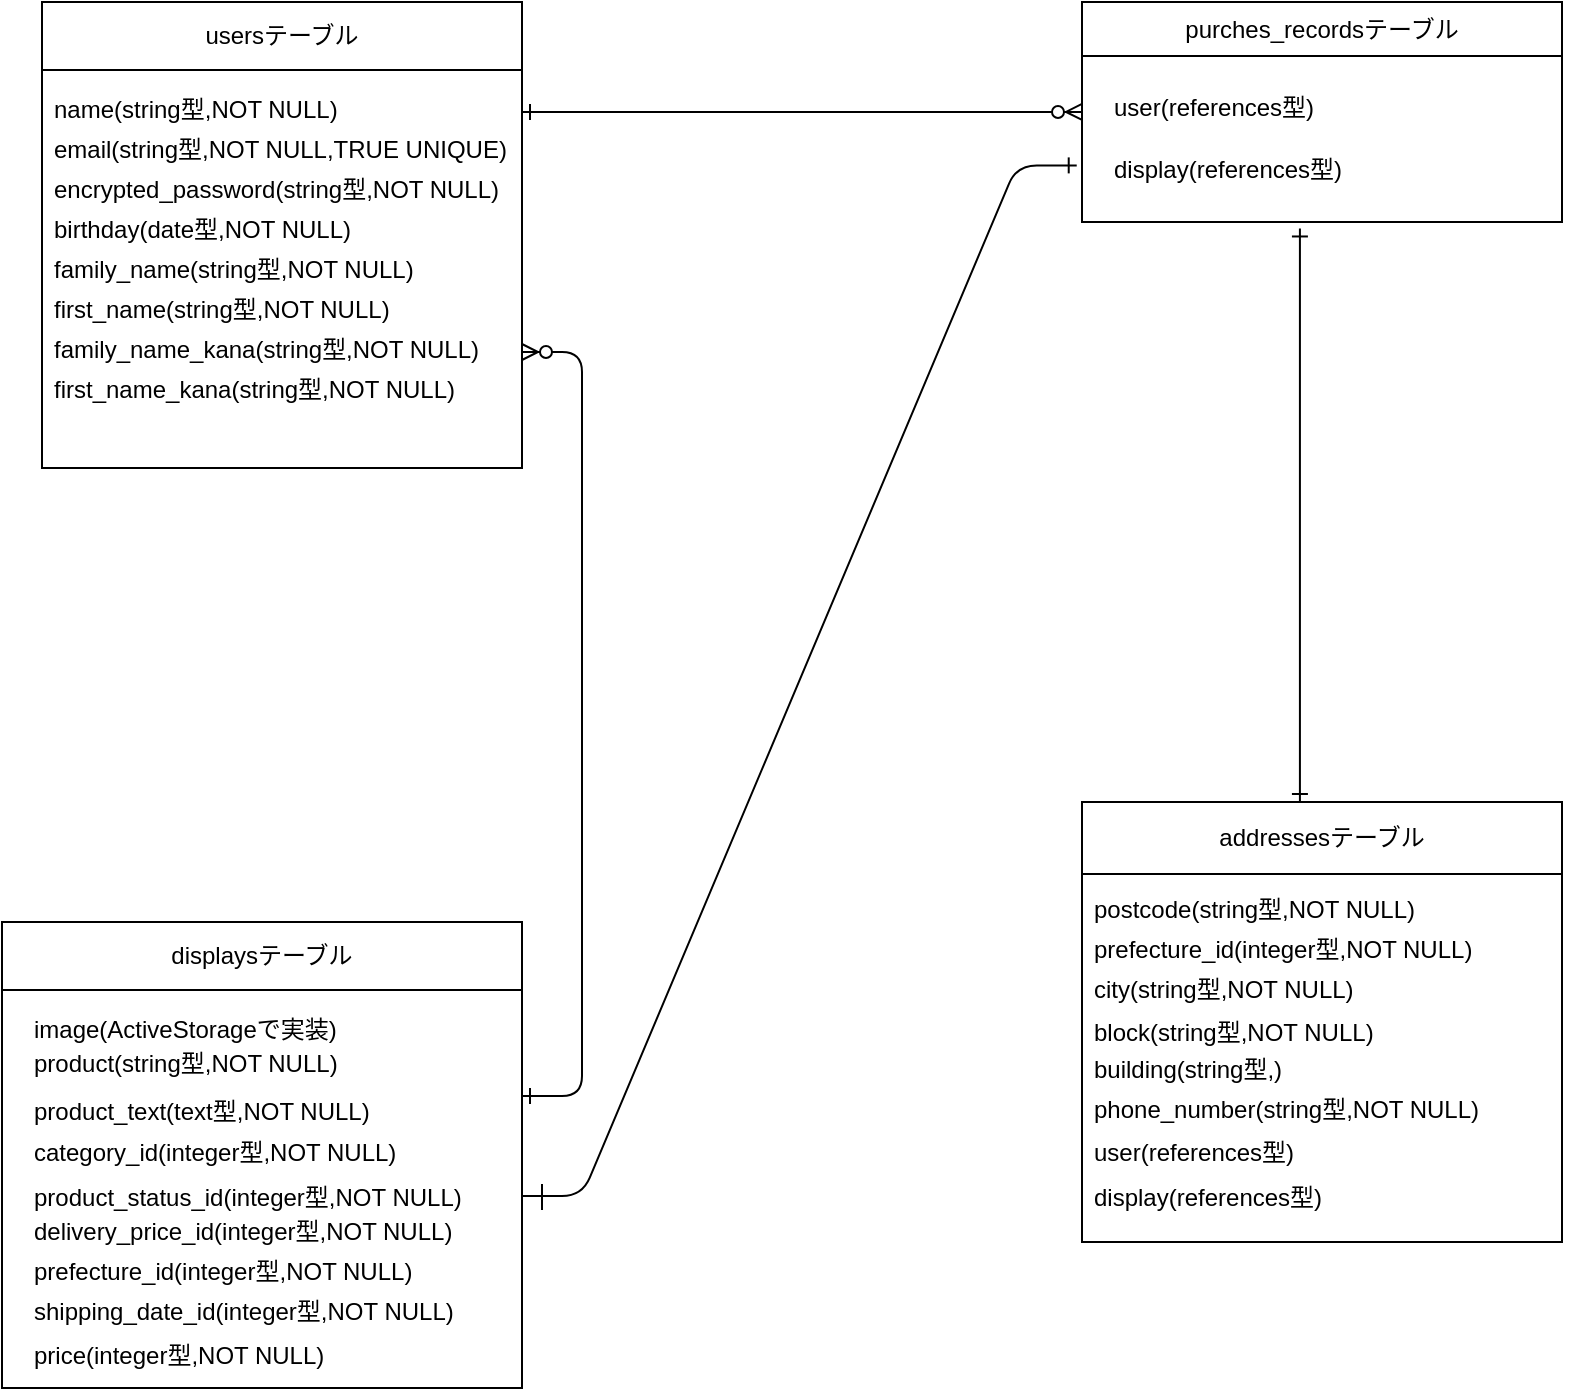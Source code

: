 <mxfile>
    <diagram id="LwxWFOFLncpfgtci33PT" name="ページ1">
        <mxGraphModel dx="184" dy="1633" grid="1" gridSize="10" guides="1" tooltips="1" connect="1" arrows="1" fold="1" page="1" pageScale="1" pageWidth="827" pageHeight="1169" math="0" shadow="0">
            <root>
                <mxCell id="0"/>
                <mxCell id="1" parent="0"/>
                <mxCell id="24" value="" style="shape=table;html=1;whiteSpace=wrap;startSize=0;container=1;collapsible=0;childLayout=tableLayout;" parent="1" vertex="1">
                    <mxGeometry x="40" y="-1100" width="240" height="233" as="geometry"/>
                </mxCell>
                <mxCell id="25" value="" style="shape=partialRectangle;html=1;whiteSpace=wrap;collapsible=0;dropTarget=0;pointerEvents=0;fillColor=none;top=0;left=0;bottom=0;right=0;points=[[0,0.5],[1,0.5]];portConstraint=eastwest;" parent="24" vertex="1">
                    <mxGeometry width="240" height="34" as="geometry"/>
                </mxCell>
                <mxCell id="26" value="usersテーブル" style="shape=partialRectangle;html=1;whiteSpace=wrap;connectable=0;overflow=hidden;fillColor=none;top=0;left=0;bottom=0;right=0;" parent="25" vertex="1">
                    <mxGeometry width="240" height="34" as="geometry"/>
                </mxCell>
                <mxCell id="27" value="" style="shape=partialRectangle;html=1;whiteSpace=wrap;collapsible=0;dropTarget=0;pointerEvents=0;fillColor=none;top=0;left=0;bottom=0;right=0;points=[[0,0.5],[1,0.5]];portConstraint=eastwest;" parent="24" vertex="1">
                    <mxGeometry y="34" width="240" height="199" as="geometry"/>
                </mxCell>
                <mxCell id="28" value="" style="shape=partialRectangle;html=1;whiteSpace=wrap;connectable=0;overflow=hidden;fillColor=none;top=0;left=0;bottom=0;right=0;" parent="27" vertex="1">
                    <mxGeometry width="240" height="199" as="geometry"/>
                </mxCell>
                <mxCell id="3" value="name(string型,NOT NULL)" style="text;strokeColor=none;fillColor=none;spacingLeft=4;spacingRight=4;overflow=hidden;rotatable=0;points=[[0,0.5],[1,0.5]];portConstraint=eastwest;fontSize=12;" parent="1" vertex="1">
                    <mxGeometry x="40" y="-1060" width="240" height="30" as="geometry"/>
                </mxCell>
                <mxCell id="4" value="encrypted_password(string型,NOT NULL)" style="text;strokeColor=none;fillColor=none;spacingLeft=4;spacingRight=4;overflow=hidden;rotatable=0;points=[[0,0.5],[1,0.5]];portConstraint=eastwest;fontSize=12;" parent="1" vertex="1">
                    <mxGeometry x="40" y="-1020" width="240" height="30" as="geometry"/>
                </mxCell>
                <mxCell id="5" value="email(string型,NOT NULL,TRUE UNIQUE)" style="text;strokeColor=none;fillColor=none;spacingLeft=4;spacingRight=4;overflow=hidden;rotatable=0;points=[[0,0.5],[1,0.5]];portConstraint=eastwest;fontSize=12;" parent="1" vertex="1">
                    <mxGeometry x="40" y="-1040" width="240" height="30" as="geometry"/>
                </mxCell>
                <mxCell id="29" value="birthday(date型,NOT NULL)" style="text;strokeColor=none;fillColor=none;spacingLeft=4;spacingRight=4;overflow=hidden;rotatable=0;points=[[0,0.5],[1,0.5]];portConstraint=eastwest;fontSize=12;" parent="1" vertex="1">
                    <mxGeometry x="40" y="-1000" width="240" height="30" as="geometry"/>
                </mxCell>
                <mxCell id="30" value="family_name(string型,NOT NULL)" style="text;strokeColor=none;fillColor=none;spacingLeft=4;spacingRight=4;overflow=hidden;rotatable=0;points=[[0,0.5],[1,0.5]];portConstraint=eastwest;fontSize=12;" parent="1" vertex="1">
                    <mxGeometry x="40" y="-980" width="240" height="30" as="geometry"/>
                </mxCell>
                <mxCell id="31" value="first_name(string型,NOT NULL)" style="text;strokeColor=none;fillColor=none;spacingLeft=4;spacingRight=4;overflow=hidden;rotatable=0;points=[[0,0.5],[1,0.5]];portConstraint=eastwest;fontSize=12;" parent="1" vertex="1">
                    <mxGeometry x="40" y="-960" width="240" height="30" as="geometry"/>
                </mxCell>
                <mxCell id="32" value="family_name_kana(string型,NOT NULL)" style="text;strokeColor=none;fillColor=none;spacingLeft=4;spacingRight=4;overflow=hidden;rotatable=0;points=[[0,0.5],[1,0.5]];portConstraint=eastwest;fontSize=12;" parent="1" vertex="1">
                    <mxGeometry x="40" y="-940" width="240" height="30" as="geometry"/>
                </mxCell>
                <mxCell id="33" value="first_name_kana(string型,NOT NULL)" style="text;strokeColor=none;fillColor=none;spacingLeft=4;spacingRight=4;overflow=hidden;rotatable=0;points=[[0,0.5],[1,0.5]];portConstraint=eastwest;fontSize=12;" parent="1" vertex="1">
                    <mxGeometry x="40" y="-920" width="240" height="30" as="geometry"/>
                </mxCell>
                <mxCell id="34" value="" style="shape=table;html=1;whiteSpace=wrap;startSize=0;container=1;collapsible=0;childLayout=tableLayout;" parent="1" vertex="1">
                    <mxGeometry x="560" y="-1100" width="240" height="110" as="geometry"/>
                </mxCell>
                <mxCell id="35" value="" style="shape=partialRectangle;html=1;whiteSpace=wrap;collapsible=0;dropTarget=0;pointerEvents=0;fillColor=none;top=0;left=0;bottom=0;right=0;points=[[0,0.5],[1,0.5]];portConstraint=eastwest;" parent="34" vertex="1">
                    <mxGeometry width="240" height="27" as="geometry"/>
                </mxCell>
                <mxCell id="36" value="purches_recordsテーブル" style="shape=partialRectangle;html=1;whiteSpace=wrap;connectable=0;overflow=hidden;fillColor=none;top=0;left=0;bottom=0;right=0;" parent="35" vertex="1">
                    <mxGeometry width="240" height="27" as="geometry"/>
                </mxCell>
                <mxCell id="37" value="" style="shape=partialRectangle;html=1;whiteSpace=wrap;collapsible=0;dropTarget=0;pointerEvents=0;fillColor=none;top=0;left=0;bottom=0;right=0;points=[[0,0.5],[1,0.5]];portConstraint=eastwest;" parent="34" vertex="1">
                    <mxGeometry y="27" width="240" height="83" as="geometry"/>
                </mxCell>
                <mxCell id="38" value="" style="shape=partialRectangle;html=1;whiteSpace=wrap;connectable=0;overflow=hidden;fillColor=none;top=0;left=0;bottom=0;right=0;" parent="37" vertex="1">
                    <mxGeometry width="240" height="83" as="geometry"/>
                </mxCell>
                <mxCell id="39" value="user(references型)" style="text;strokeColor=none;fillColor=none;spacingLeft=4;spacingRight=4;overflow=hidden;rotatable=0;points=[[0,0.5],[1,0.5]];portConstraint=eastwest;fontSize=12;" parent="1" vertex="1">
                    <mxGeometry x="570" y="-1061" width="240" height="30" as="geometry"/>
                </mxCell>
                <mxCell id="41" value="display(references型)" style="text;strokeColor=none;fillColor=none;spacingLeft=4;spacingRight=4;overflow=hidden;rotatable=0;points=[[0,0.5],[1,0.5]];portConstraint=eastwest;fontSize=12;" parent="1" vertex="1">
                    <mxGeometry x="570" y="-1030" width="240" height="30" as="geometry"/>
                </mxCell>
                <mxCell id="47" value="" style="shape=table;html=1;whiteSpace=wrap;startSize=0;container=1;collapsible=0;childLayout=tableLayout;" parent="1" vertex="1">
                    <mxGeometry x="20" y="-640" width="260" height="233" as="geometry"/>
                </mxCell>
                <mxCell id="48" value="" style="shape=partialRectangle;html=1;whiteSpace=wrap;collapsible=0;dropTarget=0;pointerEvents=0;fillColor=none;top=0;left=0;bottom=0;right=0;points=[[0,0.5],[1,0.5]];portConstraint=eastwest;" parent="47" vertex="1">
                    <mxGeometry width="260" height="34" as="geometry"/>
                </mxCell>
                <mxCell id="49" value="displaysテーブル" style="shape=partialRectangle;html=1;whiteSpace=wrap;connectable=0;overflow=hidden;fillColor=none;top=0;left=0;bottom=0;right=0;" parent="48" vertex="1">
                    <mxGeometry width="260" height="34" as="geometry"/>
                </mxCell>
                <mxCell id="50" value="" style="shape=partialRectangle;html=1;whiteSpace=wrap;collapsible=0;dropTarget=0;pointerEvents=0;fillColor=none;top=0;left=0;bottom=0;right=0;points=[[0,0.5],[1,0.5]];portConstraint=eastwest;" parent="47" vertex="1">
                    <mxGeometry y="34" width="260" height="199" as="geometry"/>
                </mxCell>
                <mxCell id="51" value="" style="shape=partialRectangle;html=1;whiteSpace=wrap;connectable=0;overflow=hidden;fillColor=none;top=0;left=0;bottom=0;right=0;" parent="50" vertex="1">
                    <mxGeometry width="260" height="199" as="geometry"/>
                </mxCell>
                <mxCell id="52" value="image(ActiveStorageで実装)" style="text;strokeColor=none;fillColor=none;spacingLeft=4;spacingRight=4;overflow=hidden;rotatable=0;points=[[0,0.5],[1,0.5]];portConstraint=eastwest;fontSize=12;" parent="1" vertex="1">
                    <mxGeometry x="30" y="-600" width="240" height="30" as="geometry"/>
                </mxCell>
                <mxCell id="53" value="product_text(text型,NOT NULL)" style="text;strokeColor=none;fillColor=none;spacingLeft=4;spacingRight=4;overflow=hidden;rotatable=0;points=[[0,0.5],[1,0.5]];portConstraint=eastwest;fontSize=12;" parent="1" vertex="1">
                    <mxGeometry x="30" y="-559" width="240" height="30" as="geometry"/>
                </mxCell>
                <mxCell id="54" value="product(string型,NOT NULL)" style="text;strokeColor=none;fillColor=none;spacingLeft=4;spacingRight=4;overflow=hidden;rotatable=0;points=[[0,0.5],[1,0.5]];portConstraint=eastwest;fontSize=12;" parent="1" vertex="1">
                    <mxGeometry x="30" y="-583" width="240" height="30" as="geometry"/>
                </mxCell>
                <mxCell id="55" value="category_id(integer型,NOT NULL)" style="text;strokeColor=none;fillColor=none;spacingLeft=4;spacingRight=4;overflow=hidden;rotatable=0;points=[[0,0.5],[1,0.5]];portConstraint=eastwest;fontSize=12;" parent="1" vertex="1">
                    <mxGeometry x="30" y="-538.5" width="240" height="30" as="geometry"/>
                </mxCell>
                <mxCell id="56" value="delivery_price_id(integer型,NOT NULL)" style="text;strokeColor=none;fillColor=none;spacingLeft=4;spacingRight=4;overflow=hidden;rotatable=0;points=[[0,0.5],[1,0.5]];portConstraint=eastwest;fontSize=12;" parent="1" vertex="1">
                    <mxGeometry x="30" y="-499" width="240" height="30" as="geometry"/>
                </mxCell>
                <mxCell id="57" value="product_status_id(integer型,NOT NULL)" style="text;strokeColor=none;fillColor=none;spacingLeft=4;spacingRight=4;overflow=hidden;rotatable=0;points=[[0,0.5],[1,0.5]];portConstraint=eastwest;fontSize=12;" parent="1" vertex="1">
                    <mxGeometry x="30" y="-516" width="250" height="26" as="geometry"/>
                </mxCell>
                <mxCell id="58" value="shipping_date_id(integer型,NOT NULL)" style="text;strokeColor=none;fillColor=none;spacingLeft=4;spacingRight=4;overflow=hidden;rotatable=0;points=[[0,0.5],[1,0.5]];portConstraint=eastwest;fontSize=12;" parent="1" vertex="1">
                    <mxGeometry x="30" y="-459" width="240" height="30" as="geometry"/>
                </mxCell>
                <mxCell id="59" value="prefecture_id(integer型,NOT NULL)" style="text;strokeColor=none;fillColor=none;spacingLeft=4;spacingRight=4;overflow=hidden;rotatable=0;points=[[0,0.5],[1,0.5]];portConstraint=eastwest;fontSize=12;" parent="1" vertex="1">
                    <mxGeometry x="30" y="-479" width="240" height="30" as="geometry"/>
                </mxCell>
                <mxCell id="60" value="" style="shape=table;html=1;whiteSpace=wrap;startSize=0;container=1;collapsible=0;childLayout=tableLayout;" parent="1" vertex="1">
                    <mxGeometry x="560" y="-700" width="240" height="220" as="geometry"/>
                </mxCell>
                <mxCell id="61" value="" style="shape=partialRectangle;html=1;whiteSpace=wrap;collapsible=0;dropTarget=0;pointerEvents=0;fillColor=none;top=0;left=0;bottom=0;right=0;points=[[0,0.5],[1,0.5]];portConstraint=eastwest;" parent="60" vertex="1">
                    <mxGeometry width="240" height="36" as="geometry"/>
                </mxCell>
                <mxCell id="62" value="addressesテーブル" style="shape=partialRectangle;html=1;whiteSpace=wrap;connectable=0;overflow=hidden;fillColor=none;top=0;left=0;bottom=0;right=0;" parent="61" vertex="1">
                    <mxGeometry width="240" height="36" as="geometry"/>
                </mxCell>
                <mxCell id="63" value="" style="shape=partialRectangle;html=1;whiteSpace=wrap;collapsible=0;dropTarget=0;pointerEvents=0;fillColor=none;top=0;left=0;bottom=0;right=0;points=[[0,0.5],[1,0.5]];portConstraint=eastwest;" parent="60" vertex="1">
                    <mxGeometry y="36" width="240" height="184" as="geometry"/>
                </mxCell>
                <mxCell id="64" value="" style="shape=partialRectangle;html=1;whiteSpace=wrap;connectable=0;overflow=hidden;fillColor=none;top=0;left=0;bottom=0;right=0;" parent="63" vertex="1">
                    <mxGeometry width="240" height="184" as="geometry"/>
                </mxCell>
                <mxCell id="65" value="postcode(string型,NOT NULL)" style="text;strokeColor=none;fillColor=none;spacingLeft=4;spacingRight=4;overflow=hidden;rotatable=0;points=[[0,0.5],[1,0.5]];portConstraint=eastwest;fontSize=12;" parent="1" vertex="1">
                    <mxGeometry x="560" y="-660" width="240" height="30" as="geometry"/>
                </mxCell>
                <mxCell id="66" value="city(string型,NOT NULL)" style="text;strokeColor=none;fillColor=none;spacingLeft=4;spacingRight=4;overflow=hidden;rotatable=0;points=[[0,0.5],[1,0.5]];portConstraint=eastwest;fontSize=12;" parent="1" vertex="1">
                    <mxGeometry x="560" y="-620" width="240" height="30" as="geometry"/>
                </mxCell>
                <mxCell id="67" value="prefecture_id(integer型,NOT NULL)" style="text;strokeColor=none;fillColor=none;spacingLeft=4;spacingRight=4;overflow=hidden;rotatable=0;points=[[0,0.5],[1,0.5]];portConstraint=eastwest;fontSize=12;" parent="1" vertex="1">
                    <mxGeometry x="560" y="-640" width="240" height="30" as="geometry"/>
                </mxCell>
                <mxCell id="68" value="building(string型,)" style="text;strokeColor=none;fillColor=none;spacingLeft=4;spacingRight=4;overflow=hidden;rotatable=0;points=[[0,0.5],[1,0.5]];portConstraint=eastwest;fontSize=12;" parent="1" vertex="1">
                    <mxGeometry x="560" y="-580" width="240" height="30" as="geometry"/>
                </mxCell>
                <mxCell id="69" value="block(string型,NOT NULL)" style="text;strokeColor=none;fillColor=none;spacingLeft=4;spacingRight=4;overflow=hidden;rotatable=0;points=[[0,0.5],[1,0.5]];portConstraint=eastwest;fontSize=12;" parent="1" vertex="1">
                    <mxGeometry x="560" y="-598.5" width="240" height="30" as="geometry"/>
                </mxCell>
                <mxCell id="71" value="phone_number(string型,NOT NULL)" style="text;strokeColor=none;fillColor=none;spacingLeft=4;spacingRight=4;overflow=hidden;rotatable=0;points=[[0,0.5],[1,0.5]];portConstraint=eastwest;fontSize=12;" parent="1" vertex="1">
                    <mxGeometry x="560" y="-560" width="240" height="30" as="geometry"/>
                </mxCell>
                <mxCell id="74" value="price(integer型,NOT NULL)" style="text;strokeColor=none;fillColor=none;spacingLeft=4;spacingRight=4;overflow=hidden;rotatable=0;points=[[0,0.5],[1,0.5]];portConstraint=eastwest;fontSize=12;" parent="1" vertex="1">
                    <mxGeometry x="30" y="-437" width="240" height="30" as="geometry"/>
                </mxCell>
                <mxCell id="83" value="" style="edgeStyle=entityRelationEdgeStyle;fontSize=12;html=1;endArrow=ERzeroToMany;startArrow=ERone;exitX=1;exitY=0.5;exitDx=0;exitDy=0;entryX=0;entryY=0.337;entryDx=0;entryDy=0;entryPerimeter=0;startFill=0;" parent="1" source="3" target="37" edge="1">
                    <mxGeometry width="100" height="100" relative="1" as="geometry">
                        <mxPoint x="300" y="-870" as="sourcePoint"/>
                        <mxPoint x="510" y="-1040" as="targetPoint"/>
                    </mxGeometry>
                </mxCell>
                <mxCell id="88" value="" style="edgeStyle=entityRelationEdgeStyle;fontSize=12;html=1;endArrow=ERone;endFill=0;exitX=1;exitY=0.5;exitDx=0;exitDy=0;entryX=-0.011;entryY=0.659;entryDx=0;entryDy=0;entryPerimeter=0;" parent="1" source="57" target="37" edge="1">
                    <mxGeometry width="100" height="100" relative="1" as="geometry">
                        <mxPoint x="410" y="-740" as="sourcePoint"/>
                        <mxPoint x="510" y="-840" as="targetPoint"/>
                    </mxGeometry>
                </mxCell>
                <mxCell id="89" value="" style="endArrow=none;html=1;rounded=0;fontSize=14;" parent="1" edge="1">
                    <mxGeometry relative="1" as="geometry">
                        <mxPoint x="290" y="-509" as="sourcePoint"/>
                        <mxPoint x="290" y="-509" as="targetPoint"/>
                        <Array as="points">
                            <mxPoint x="290" y="-496"/>
                            <mxPoint x="290" y="-500"/>
                            <mxPoint x="290" y="-509"/>
                        </Array>
                    </mxGeometry>
                </mxCell>
                <mxCell id="97" value="" style="fontSize=12;html=1;endArrow=ERone;endFill=1;labelPosition=center;verticalLabelPosition=middle;align=center;verticalAlign=middle;startArrow=ERone;startFill=0;entryX=0.454;entryY=1.039;entryDx=0;entryDy=0;entryPerimeter=0;exitX=0.454;exitY=0;exitDx=0;exitDy=0;exitPerimeter=0;" parent="1" source="61" target="37" edge="1">
                    <mxGeometry width="100" height="100" relative="1" as="geometry">
                        <mxPoint x="660" y="-790" as="sourcePoint"/>
                        <mxPoint x="690" y="-950" as="targetPoint"/>
                    </mxGeometry>
                </mxCell>
                <mxCell id="86" value="" style="edgeStyle=entityRelationEdgeStyle;fontSize=12;html=1;endArrow=ERzeroToMany;startArrow=ERone;startFill=0;verticalAlign=middle;align=center;" parent="1" target="32" edge="1">
                    <mxGeometry width="100" height="100" relative="1" as="geometry">
                        <mxPoint x="280" y="-553" as="sourcePoint"/>
                        <mxPoint x="368" y="-924" as="targetPoint"/>
                    </mxGeometry>
                </mxCell>
                <mxCell id="98" value="user(references型)" style="text;strokeColor=none;fillColor=none;spacingLeft=4;spacingRight=4;overflow=hidden;rotatable=0;points=[[0,0.5],[1,0.5]];portConstraint=eastwest;fontSize=12;" vertex="1" parent="1">
                    <mxGeometry x="560" y="-538.5" width="240" height="30" as="geometry"/>
                </mxCell>
                <mxCell id="99" value="display(references型)" style="text;strokeColor=none;fillColor=none;spacingLeft=4;spacingRight=4;overflow=hidden;rotatable=0;points=[[0,0.5],[1,0.5]];portConstraint=eastwest;fontSize=12;" vertex="1" parent="1">
                    <mxGeometry x="560" y="-516" width="240" height="30" as="geometry"/>
                </mxCell>
            </root>
        </mxGraphModel>
    </diagram>
</mxfile>